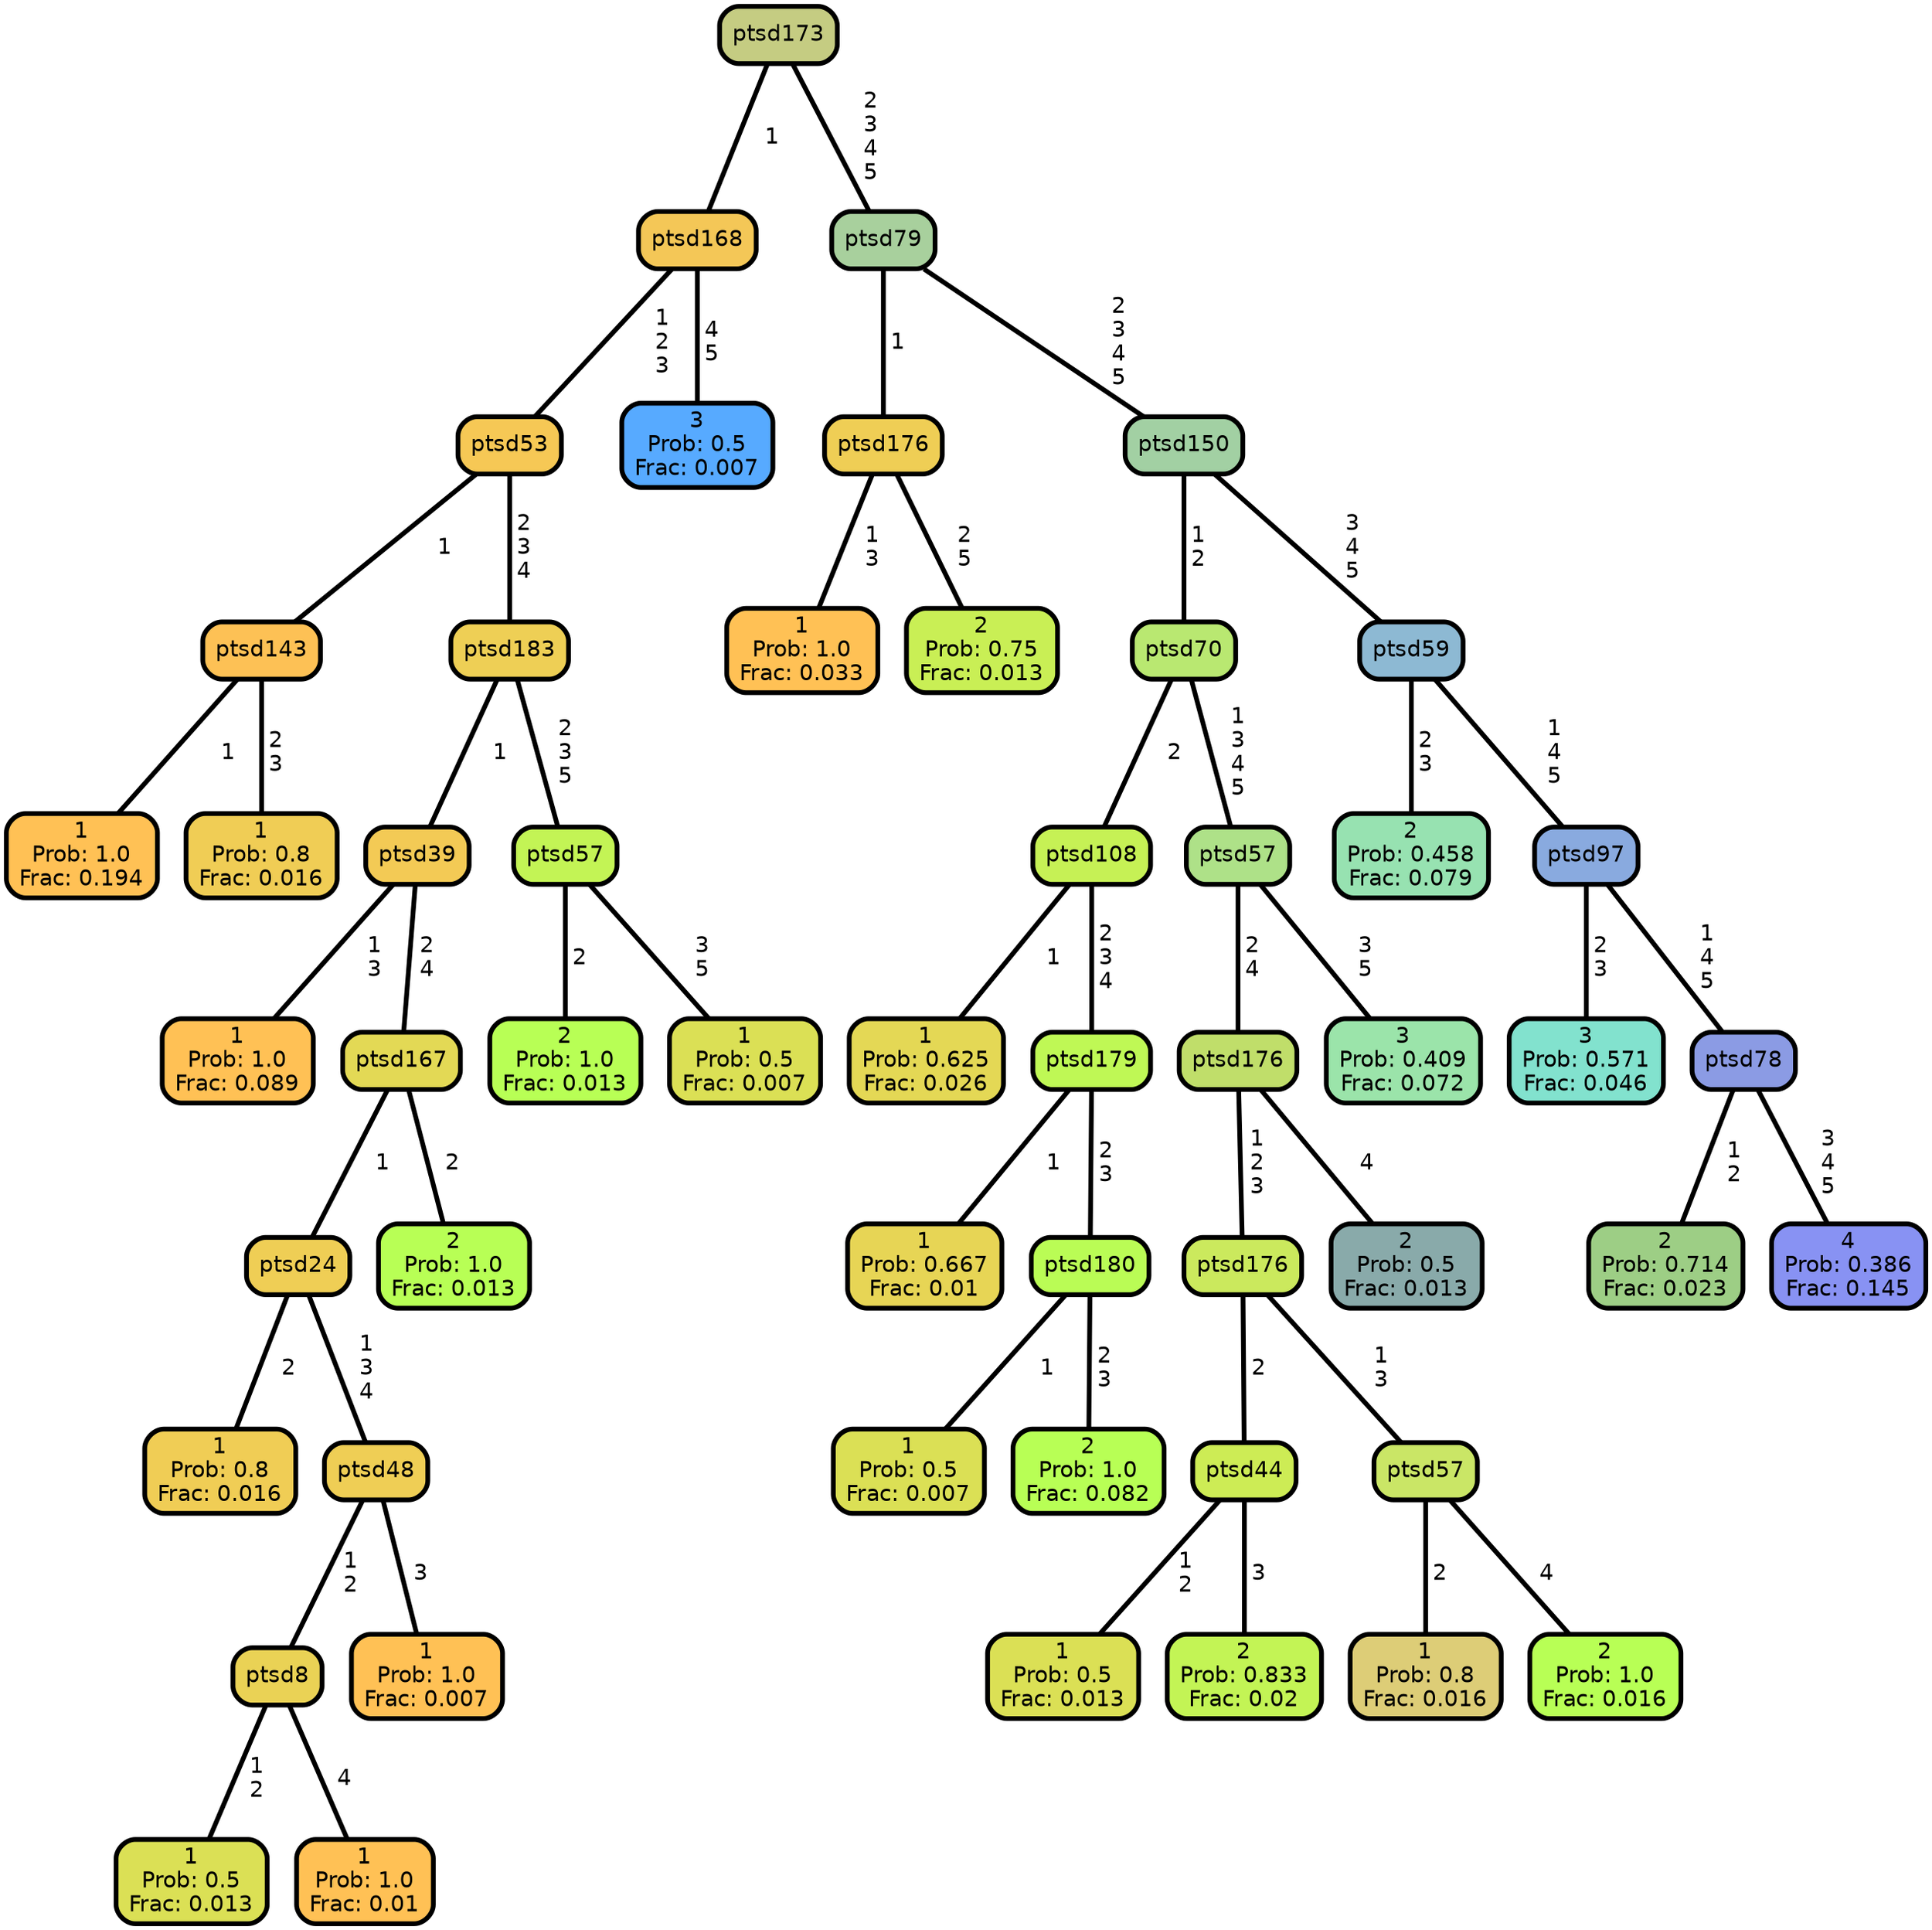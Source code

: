 graph Tree {
node [shape=box, style="filled, rounded",color="black",penwidth="3",fontcolor="black",                 fontname=helvetica] ;
graph [ranksep="0 equally", splines=straight,                 bgcolor=transparent, dpi=60] ;
edge [fontname=helvetica, color=black] ;
0 [label="1
Prob: 1.0
Frac: 0.194", fillcolor="#ffc155"] ;
1 [label="ptsd143",href=".//ptsd143.svg", fillcolor="#fdc155"] ;
2 [label="1
Prob: 0.8
Frac: 0.016", fillcolor="#f0cd55"] ;
3 [label="ptsd53",href=".//ptsd53.svg", fillcolor="#f6c855"] ;
4 [label="1
Prob: 1.0
Frac: 0.089", fillcolor="#ffc155"] ;
5 [label="ptsd39",href=".//ptsd39.svg", fillcolor="#f3ca55"] ;
6 [label="1
Prob: 0.8
Frac: 0.016", fillcolor="#f0cd55"] ;
7 [label="ptsd24",href=".//ptsd24.svg", fillcolor="#efce55"] ;
8 [label="1
Prob: 0.5
Frac: 0.013", fillcolor="#dbe055"] ;
9 [label="ptsd8",href=".//ptsd8.svg", fillcolor="#ead255"] ;
10 [label="1
Prob: 1.0
Frac: 0.01", fillcolor="#ffc155"] ;
11 [label="ptsd48",href=".//ptsd48.svg", fillcolor="#efce55"] ;
12 [label="1
Prob: 1.0
Frac: 0.007", fillcolor="#ffc155"] ;
13 [label="ptsd167",href=".//ptsd167.svg", fillcolor="#e3d955"] ;
14 [label="2
Prob: 1.0
Frac: 0.013", fillcolor="#b8ff55"] ;
15 [label="ptsd183",href=".//ptsd183.svg", fillcolor="#eecf55"] ;
16 [label="2
Prob: 1.0
Frac: 0.013", fillcolor="#b8ff55"] ;
17 [label="ptsd57",href=".//ptsd57.svg", fillcolor="#c3f455"] ;
18 [label="1
Prob: 0.5
Frac: 0.007", fillcolor="#dbe055"] ;
19 [label="ptsd168",href=".//ptsd168.svg", fillcolor="#f4c757"] ;
20 [label="3
Prob: 0.5
Frac: 0.007", fillcolor="#57aaff"] ;
21 [label="ptsd173",href=".//ptsd173.svg", fillcolor="#c5cc82"] ;
22 [label="1
Prob: 1.0
Frac: 0.033", fillcolor="#ffc155"] ;
23 [label="ptsd176",href=".//ptsd176.svg", fillcolor="#efce55"] ;
24 [label="2
Prob: 0.75
Frac: 0.013", fillcolor="#c9ef55"] ;
25 [label="ptsd79",href=".//ptsd79.svg", fillcolor="#a8d09d"] ;
26 [label="1
Prob: 0.625
Frac: 0.026", fillcolor="#e4d855"] ;
27 [label="ptsd108",href=".//ptsd108.svg", fillcolor="#c6f155"] ;
28 [label="1
Prob: 0.667
Frac: 0.01", fillcolor="#e7d555"] ;
29 [label="ptsd179",href=".//ptsd179.svg", fillcolor="#bff855"] ;
30 [label="1
Prob: 0.5
Frac: 0.007", fillcolor="#dbe055"] ;
31 [label="ptsd180",href=".//ptsd180.svg", fillcolor="#bafc55"] ;
32 [label="2
Prob: 1.0
Frac: 0.082", fillcolor="#b8ff55"] ;
33 [label="ptsd70",href=".//ptsd70.svg", fillcolor="#b9e871"] ;
34 [label="1
Prob: 0.5
Frac: 0.013", fillcolor="#dbe055"] ;
35 [label="ptsd44",href=".//ptsd44.svg", fillcolor="#cdec55"] ;
36 [label="2
Prob: 0.833
Frac: 0.02", fillcolor="#c3f455"] ;
37 [label="ptsd176",href=".//ptsd176.svg", fillcolor="#cbe95d"] ;
38 [label="1
Prob: 0.8
Frac: 0.016", fillcolor="#ddcd77"] ;
39 [label="ptsd57",href=".//ptsd57.svg", fillcolor="#cae666"] ;
40 [label="2
Prob: 1.0
Frac: 0.016", fillcolor="#b8ff55"] ;
41 [label="ptsd176",href=".//ptsd176.svg", fillcolor="#c0de6a"] ;
42 [label="2
Prob: 0.5
Frac: 0.013", fillcolor="#89aaaa"] ;
43 [label="ptsd57",href=".//ptsd57.svg", fillcolor="#aee188"] ;
44 [label="3
Prob: 0.409
Frac: 0.072", fillcolor="#9be4aa"] ;
45 [label="ptsd150",href=".//ptsd150.svg", fillcolor="#a2d0a3"] ;
46 [label="2
Prob: 0.458
Frac: 0.079", fillcolor="#97e2b1"] ;
47 [label="ptsd59",href=".//ptsd59.svg", fillcolor="#8db9d3"] ;
48 [label="3
Prob: 0.571
Frac: 0.046", fillcolor="#82e2ce"] ;
49 [label="ptsd97",href=".//ptsd97.svg", fillcolor="#89aadf"] ;
50 [label="2
Prob: 0.714
Frac: 0.023", fillcolor="#9dce85"] ;
51 [label="ptsd78",href=".//ptsd78.svg", fillcolor="#8b9be4"] ;
52 [label="4
Prob: 0.386
Frac: 0.145", fillcolor="#8892f3"] ;
1 -- 0 [label=" 1",penwidth=3] ;
1 -- 2 [label=" 2\n 3",penwidth=3] ;
3 -- 1 [label=" 1",penwidth=3] ;
3 -- 15 [label=" 2\n 3\n 4",penwidth=3] ;
5 -- 4 [label=" 1\n 3",penwidth=3] ;
5 -- 13 [label=" 2\n 4",penwidth=3] ;
7 -- 6 [label=" 2",penwidth=3] ;
7 -- 11 [label=" 1\n 3\n 4",penwidth=3] ;
9 -- 8 [label=" 1\n 2",penwidth=3] ;
9 -- 10 [label=" 4",penwidth=3] ;
11 -- 9 [label=" 1\n 2",penwidth=3] ;
11 -- 12 [label=" 3",penwidth=3] ;
13 -- 7 [label=" 1",penwidth=3] ;
13 -- 14 [label=" 2",penwidth=3] ;
15 -- 5 [label=" 1",penwidth=3] ;
15 -- 17 [label=" 2\n 3\n 5",penwidth=3] ;
17 -- 16 [label=" 2",penwidth=3] ;
17 -- 18 [label=" 3\n 5",penwidth=3] ;
19 -- 3 [label=" 1\n 2\n 3",penwidth=3] ;
19 -- 20 [label=" 4\n 5",penwidth=3] ;
21 -- 19 [label=" 1",penwidth=3] ;
21 -- 25 [label=" 2\n 3\n 4\n 5",penwidth=3] ;
23 -- 22 [label=" 1\n 3",penwidth=3] ;
23 -- 24 [label=" 2\n 5",penwidth=3] ;
25 -- 23 [label=" 1",penwidth=3] ;
25 -- 45 [label=" 2\n 3\n 4\n 5",penwidth=3] ;
27 -- 26 [label=" 1",penwidth=3] ;
27 -- 29 [label=" 2\n 3\n 4",penwidth=3] ;
29 -- 28 [label=" 1",penwidth=3] ;
29 -- 31 [label=" 2\n 3",penwidth=3] ;
31 -- 30 [label=" 1",penwidth=3] ;
31 -- 32 [label=" 2\n 3",penwidth=3] ;
33 -- 27 [label=" 2",penwidth=3] ;
33 -- 43 [label=" 1\n 3\n 4\n 5",penwidth=3] ;
35 -- 34 [label=" 1\n 2",penwidth=3] ;
35 -- 36 [label=" 3",penwidth=3] ;
37 -- 35 [label=" 2",penwidth=3] ;
37 -- 39 [label=" 1\n 3",penwidth=3] ;
39 -- 38 [label=" 2",penwidth=3] ;
39 -- 40 [label=" 4",penwidth=3] ;
41 -- 37 [label=" 1\n 2\n 3",penwidth=3] ;
41 -- 42 [label=" 4",penwidth=3] ;
43 -- 41 [label=" 2\n 4",penwidth=3] ;
43 -- 44 [label=" 3\n 5",penwidth=3] ;
45 -- 33 [label=" 1\n 2",penwidth=3] ;
45 -- 47 [label=" 3\n 4\n 5",penwidth=3] ;
47 -- 46 [label=" 2\n 3",penwidth=3] ;
47 -- 49 [label=" 1\n 4\n 5",penwidth=3] ;
49 -- 48 [label=" 2\n 3",penwidth=3] ;
49 -- 51 [label=" 1\n 4\n 5",penwidth=3] ;
51 -- 50 [label=" 1\n 2",penwidth=3] ;
51 -- 52 [label=" 3\n 4\n 5",penwidth=3] ;
{rank = same;}}